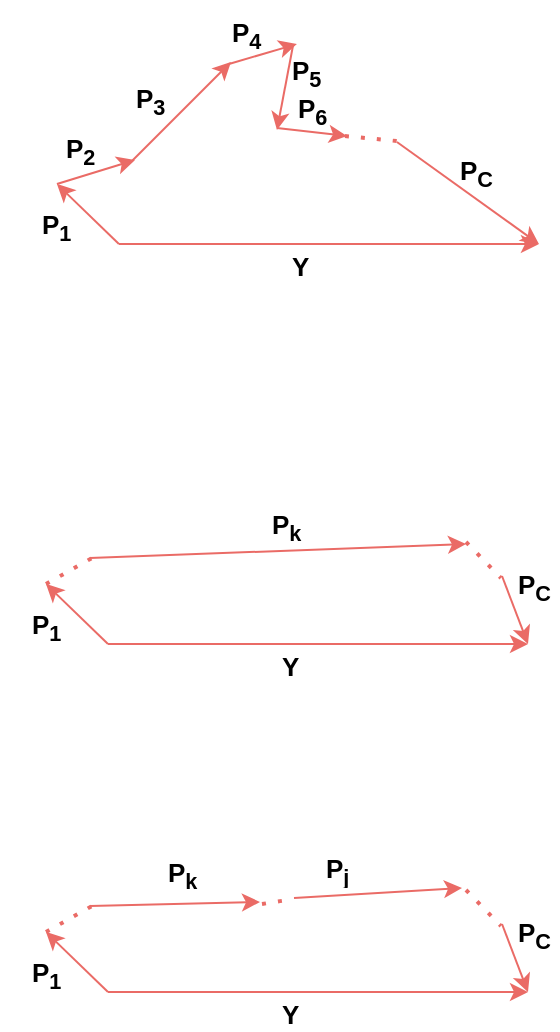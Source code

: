 <mxfile version="20.6.0" type="github">
  <diagram id="WfuZ3mFmaZbnHHpjd7_A" name="第 1 页">
    <mxGraphModel dx="715" dy="413" grid="0" gridSize="10" guides="1" tooltips="1" connect="1" arrows="1" fold="1" page="1" pageScale="1" pageWidth="827" pageHeight="1169" math="0" shadow="0">
      <root>
        <mxCell id="0" />
        <mxCell id="1" parent="0" />
        <mxCell id="Mz-O9ERdwm8rpj6mgalD-1" value="" style="endArrow=classic;html=1;strokeColor=#EA6B66;curved=1;" parent="1" edge="1">
          <mxGeometry width="50" height="50" relative="1" as="geometry">
            <mxPoint x="334.47" y="222" as="sourcePoint" />
            <mxPoint x="544.47" y="222" as="targetPoint" />
          </mxGeometry>
        </mxCell>
        <mxCell id="Mz-O9ERdwm8rpj6mgalD-2" value="" style="endArrow=classic;html=1;rounded=0;strokeWidth=1;strokeColor=none;" parent="1" edge="1">
          <mxGeometry width="50" height="50" relative="1" as="geometry">
            <mxPoint x="335.47" y="223" as="sourcePoint" />
            <mxPoint x="287.47" y="169" as="targetPoint" />
          </mxGeometry>
        </mxCell>
        <mxCell id="Mz-O9ERdwm8rpj6mgalD-3" value="" style="endArrow=classic;html=1;rounded=0;strokeColor=#EA6B66;" parent="1" edge="1">
          <mxGeometry width="50" height="50" relative="1" as="geometry">
            <mxPoint x="334.47" y="222" as="sourcePoint" />
            <mxPoint x="303.47" y="192" as="targetPoint" />
          </mxGeometry>
        </mxCell>
        <mxCell id="Mz-O9ERdwm8rpj6mgalD-4" value="" style="endArrow=classic;html=1;rounded=1;startArrow=none;startFill=0;strokeColor=#EA6B66;" parent="1" edge="1">
          <mxGeometry width="50" height="50" relative="1" as="geometry">
            <mxPoint x="303.47" y="192" as="sourcePoint" />
            <mxPoint x="342.47" y="180" as="targetPoint" />
          </mxGeometry>
        </mxCell>
        <mxCell id="Mz-O9ERdwm8rpj6mgalD-5" value="" style="endArrow=classic;html=1;rounded=0;strokeColor=#EA6B66;strokeWidth=1;" parent="1" edge="1">
          <mxGeometry width="50" height="50" relative="1" as="geometry">
            <mxPoint x="340.47" y="181" as="sourcePoint" />
            <mxPoint x="390.47" y="131" as="targetPoint" />
          </mxGeometry>
        </mxCell>
        <mxCell id="Mz-O9ERdwm8rpj6mgalD-6" value="" style="endArrow=classic;html=1;rounded=1;strokeColor=#EA6B66;strokeWidth=1;" parent="1" edge="1">
          <mxGeometry width="50" height="50" relative="1" as="geometry">
            <mxPoint x="389.47" y="132" as="sourcePoint" />
            <mxPoint x="423.47" y="122" as="targetPoint" />
          </mxGeometry>
        </mxCell>
        <mxCell id="Mz-O9ERdwm8rpj6mgalD-7" value="" style="endArrow=classic;html=1;rounded=1;strokeColor=#EA6B66;strokeWidth=1;" parent="1" edge="1">
          <mxGeometry width="50" height="50" relative="1" as="geometry">
            <mxPoint x="421.47" y="123" as="sourcePoint" />
            <mxPoint x="413.47" y="165" as="targetPoint" />
          </mxGeometry>
        </mxCell>
        <mxCell id="Mz-O9ERdwm8rpj6mgalD-8" value="" style="endArrow=classic;html=1;rounded=1;strokeColor=#EA6B66;strokeWidth=1;" parent="1" edge="1">
          <mxGeometry width="50" height="50" relative="1" as="geometry">
            <mxPoint x="413.47" y="164" as="sourcePoint" />
            <mxPoint x="448.47" y="168" as="targetPoint" />
          </mxGeometry>
        </mxCell>
        <mxCell id="Mz-O9ERdwm8rpj6mgalD-9" value="" style="endArrow=none;dashed=1;html=1;dashPattern=1 3;strokeWidth=2;rounded=1;strokeColor=#EA6B66;" parent="1" edge="1">
          <mxGeometry width="50" height="50" relative="1" as="geometry">
            <mxPoint x="447.47" y="168" as="sourcePoint" />
            <mxPoint x="478.47" y="171" as="targetPoint" />
          </mxGeometry>
        </mxCell>
        <mxCell id="Mz-O9ERdwm8rpj6mgalD-10" value="" style="endArrow=classic;html=1;rounded=1;strokeColor=#EA6B66;strokeWidth=1;" parent="1" edge="1">
          <mxGeometry width="50" height="50" relative="1" as="geometry">
            <mxPoint x="473.47" y="171" as="sourcePoint" />
            <mxPoint x="544.47" y="222" as="targetPoint" />
          </mxGeometry>
        </mxCell>
        <mxCell id="Mz-O9ERdwm8rpj6mgalD-23" value="&lt;h1 style=&quot;font-size: 13px;&quot;&gt;P&lt;sub style=&quot;&quot;&gt;1&lt;/sub&gt;&lt;/h1&gt;" style="text;html=1;strokeColor=none;fillColor=none;spacing=5;spacingTop=-20;whiteSpace=wrap;overflow=hidden;rounded=0;align=left;" parent="1" vertex="1">
          <mxGeometry x="291.47" y="206" width="25" height="17" as="geometry" />
        </mxCell>
        <mxCell id="Mz-O9ERdwm8rpj6mgalD-24" value="&lt;h1 style=&quot;font-size: 13px;&quot;&gt;P&lt;sub style=&quot;&quot;&gt;2&lt;/sub&gt;&lt;/h1&gt;" style="text;html=1;strokeColor=none;fillColor=none;spacing=5;spacingTop=-20;whiteSpace=wrap;overflow=hidden;rounded=0;align=left;" parent="1" vertex="1">
          <mxGeometry x="303.47" y="168" width="25" height="17" as="geometry" />
        </mxCell>
        <mxCell id="Mz-O9ERdwm8rpj6mgalD-29" value="&lt;h1 style=&quot;font-size: 13px;&quot;&gt;P&lt;sub style=&quot;&quot;&gt;3&lt;/sub&gt;&lt;/h1&gt;" style="text;html=1;strokeColor=none;fillColor=none;spacing=5;spacingTop=-20;whiteSpace=wrap;overflow=hidden;rounded=0;align=left;" parent="1" vertex="1">
          <mxGeometry x="338.47" y="143" width="25" height="17" as="geometry" />
        </mxCell>
        <mxCell id="Mz-O9ERdwm8rpj6mgalD-30" value="&lt;h1 style=&quot;font-size: 13px;&quot;&gt;P&lt;sub style=&quot;&quot;&gt;4&lt;/sub&gt;&lt;/h1&gt;" style="text;html=1;strokeColor=none;fillColor=none;spacing=5;spacingTop=-20;whiteSpace=wrap;overflow=hidden;rounded=0;align=left;" parent="1" vertex="1">
          <mxGeometry x="386.47" y="110" width="25" height="17" as="geometry" />
        </mxCell>
        <mxCell id="Mz-O9ERdwm8rpj6mgalD-31" value="&lt;h1 style=&quot;font-size: 13px;&quot;&gt;P&lt;sub style=&quot;&quot;&gt;5&lt;/sub&gt;&lt;/h1&gt;" style="text;html=1;strokeColor=none;fillColor=none;spacing=5;spacingTop=-20;whiteSpace=wrap;overflow=hidden;rounded=0;align=left;" parent="1" vertex="1">
          <mxGeometry x="416.47" y="129" width="25" height="17" as="geometry" />
        </mxCell>
        <mxCell id="Mz-O9ERdwm8rpj6mgalD-32" value="&lt;h1 style=&quot;font-size: 13px;&quot;&gt;P&lt;sub style=&quot;&quot;&gt;6&lt;/sub&gt;&lt;/h1&gt;" style="text;html=1;strokeColor=none;fillColor=none;spacing=5;spacingTop=-20;whiteSpace=wrap;overflow=hidden;rounded=0;align=left;" parent="1" vertex="1">
          <mxGeometry x="419.47" y="148" width="25" height="17" as="geometry" />
        </mxCell>
        <mxCell id="Mz-O9ERdwm8rpj6mgalD-33" value="&lt;h1 style=&quot;font-size: 13px;&quot;&gt;P&lt;sub style=&quot;&quot;&gt;C&lt;/sub&gt;&lt;/h1&gt;" style="text;html=1;strokeColor=none;fillColor=none;spacing=5;spacingTop=-20;whiteSpace=wrap;overflow=hidden;rounded=0;align=left;" parent="1" vertex="1">
          <mxGeometry x="500.47" y="179" width="25" height="17" as="geometry" />
        </mxCell>
        <mxCell id="Mz-O9ERdwm8rpj6mgalD-34" value="&lt;h1 style=&quot;font-size: 13px;&quot;&gt;Y&lt;/h1&gt;" style="text;html=1;strokeColor=none;fillColor=none;spacing=5;spacingTop=-20;whiteSpace=wrap;overflow=hidden;rounded=0;align=left;" parent="1" vertex="1">
          <mxGeometry x="416.47" y="226.78" width="17" height="14" as="geometry" />
        </mxCell>
        <mxCell id="Mz-O9ERdwm8rpj6mgalD-35" value="" style="endArrow=classic;html=1;strokeColor=#EA6B66;curved=1;" parent="1" edge="1">
          <mxGeometry width="50" height="50" relative="1" as="geometry">
            <mxPoint x="329.0" y="422" as="sourcePoint" />
            <mxPoint x="539.0" y="422" as="targetPoint" />
          </mxGeometry>
        </mxCell>
        <mxCell id="Mz-O9ERdwm8rpj6mgalD-36" value="" style="endArrow=classic;html=1;rounded=0;strokeWidth=1;strokeColor=none;" parent="1" edge="1">
          <mxGeometry width="50" height="50" relative="1" as="geometry">
            <mxPoint x="330" y="423.0" as="sourcePoint" />
            <mxPoint x="282" y="369.0" as="targetPoint" />
          </mxGeometry>
        </mxCell>
        <mxCell id="Mz-O9ERdwm8rpj6mgalD-37" value="" style="endArrow=classic;html=1;rounded=0;strokeColor=#EA6B66;" parent="1" edge="1">
          <mxGeometry width="50" height="50" relative="1" as="geometry">
            <mxPoint x="329.0" y="422" as="sourcePoint" />
            <mxPoint x="298" y="392" as="targetPoint" />
          </mxGeometry>
        </mxCell>
        <mxCell id="Mz-O9ERdwm8rpj6mgalD-43" value="" style="endArrow=none;dashed=1;html=1;dashPattern=1 3;strokeWidth=2;rounded=1;strokeColor=#EA6B66;" parent="1" edge="1">
          <mxGeometry width="50" height="50" relative="1" as="geometry">
            <mxPoint x="508" y="371" as="sourcePoint" />
            <mxPoint x="525.47" y="389" as="targetPoint" />
          </mxGeometry>
        </mxCell>
        <mxCell id="Mz-O9ERdwm8rpj6mgalD-44" value="" style="endArrow=classic;html=1;rounded=1;strokeColor=#EA6B66;strokeWidth=1;" parent="1" edge="1">
          <mxGeometry width="50" height="50" relative="1" as="geometry">
            <mxPoint x="526" y="388" as="sourcePoint" />
            <mxPoint x="539.0" y="422" as="targetPoint" />
          </mxGeometry>
        </mxCell>
        <mxCell id="Mz-O9ERdwm8rpj6mgalD-45" value="&lt;h1 style=&quot;font-size: 13px;&quot;&gt;P&lt;sub style=&quot;&quot;&gt;1&lt;/sub&gt;&lt;/h1&gt;" style="text;html=1;strokeColor=none;fillColor=none;spacing=5;spacingTop=-20;whiteSpace=wrap;overflow=hidden;rounded=0;align=left;" parent="1" vertex="1">
          <mxGeometry x="286" y="406" width="25" height="17" as="geometry" />
        </mxCell>
        <mxCell id="Mz-O9ERdwm8rpj6mgalD-51" value="&lt;h1 style=&quot;font-size: 13px;&quot;&gt;P&lt;sub style=&quot;&quot;&gt;C&lt;/sub&gt;&lt;/h1&gt;" style="text;html=1;strokeColor=none;fillColor=none;spacing=5;spacingTop=-20;whiteSpace=wrap;overflow=hidden;rounded=0;align=left;" parent="1" vertex="1">
          <mxGeometry x="529" y="386" width="25" height="17" as="geometry" />
        </mxCell>
        <mxCell id="Mz-O9ERdwm8rpj6mgalD-52" value="&lt;h1 style=&quot;font-size: 13px;&quot;&gt;Y&lt;/h1&gt;" style="text;html=1;strokeColor=none;fillColor=none;spacing=5;spacingTop=-20;whiteSpace=wrap;overflow=hidden;rounded=0;align=left;" parent="1" vertex="1">
          <mxGeometry x="411" y="426.78" width="17" height="14" as="geometry" />
        </mxCell>
        <mxCell id="Mz-O9ERdwm8rpj6mgalD-53" value="" style="endArrow=none;dashed=1;html=1;dashPattern=1 3;strokeWidth=2;rounded=1;strokeColor=#EA6B66;" parent="1" edge="1">
          <mxGeometry width="50" height="50" relative="1" as="geometry">
            <mxPoint x="298" y="392" as="sourcePoint" />
            <mxPoint x="321" y="379" as="targetPoint" />
          </mxGeometry>
        </mxCell>
        <mxCell id="Mz-O9ERdwm8rpj6mgalD-54" value="" style="endArrow=classic;html=1;strokeColor=#EA6B66;curved=1;" parent="1" edge="1">
          <mxGeometry width="50" height="50" relative="1" as="geometry">
            <mxPoint x="319.97" y="379" as="sourcePoint" />
            <mxPoint x="508" y="372" as="targetPoint" />
          </mxGeometry>
        </mxCell>
        <mxCell id="Mz-O9ERdwm8rpj6mgalD-56" value="&lt;h1 style=&quot;font-size: 13px;&quot;&gt;P&lt;sub style=&quot;&quot;&gt;k&lt;/sub&gt;&lt;/h1&gt;" style="text;html=1;strokeColor=none;fillColor=none;spacing=5;spacingTop=-20;whiteSpace=wrap;overflow=hidden;rounded=0;align=left;" parent="1" vertex="1">
          <mxGeometry x="406" y="356" width="25" height="17" as="geometry" />
        </mxCell>
        <mxCell id="el_4l2FaYXIpmvED6yrz-12" value="" style="endArrow=classic;html=1;strokeColor=#EA6B66;curved=1;" edge="1" parent="1">
          <mxGeometry width="50" height="50" relative="1" as="geometry">
            <mxPoint x="329.0" y="596" as="sourcePoint" />
            <mxPoint x="539.0" y="596" as="targetPoint" />
          </mxGeometry>
        </mxCell>
        <mxCell id="el_4l2FaYXIpmvED6yrz-13" value="" style="endArrow=classic;html=1;rounded=0;strokeWidth=1;strokeColor=none;" edge="1" parent="1">
          <mxGeometry width="50" height="50" relative="1" as="geometry">
            <mxPoint x="330" y="597.0" as="sourcePoint" />
            <mxPoint x="282" y="543.0" as="targetPoint" />
          </mxGeometry>
        </mxCell>
        <mxCell id="el_4l2FaYXIpmvED6yrz-14" value="" style="endArrow=classic;html=1;rounded=0;strokeColor=#EA6B66;" edge="1" parent="1">
          <mxGeometry width="50" height="50" relative="1" as="geometry">
            <mxPoint x="329.0" y="596" as="sourcePoint" />
            <mxPoint x="298" y="566" as="targetPoint" />
          </mxGeometry>
        </mxCell>
        <mxCell id="el_4l2FaYXIpmvED6yrz-15" value="" style="endArrow=none;dashed=1;html=1;dashPattern=1 3;strokeWidth=2;rounded=1;strokeColor=#EA6B66;" edge="1" parent="1">
          <mxGeometry width="50" height="50" relative="1" as="geometry">
            <mxPoint x="508" y="545" as="sourcePoint" />
            <mxPoint x="525.47" y="563" as="targetPoint" />
          </mxGeometry>
        </mxCell>
        <mxCell id="el_4l2FaYXIpmvED6yrz-16" value="" style="endArrow=classic;html=1;rounded=1;strokeColor=#EA6B66;strokeWidth=1;" edge="1" parent="1">
          <mxGeometry width="50" height="50" relative="1" as="geometry">
            <mxPoint x="526" y="562" as="sourcePoint" />
            <mxPoint x="539.0" y="596" as="targetPoint" />
          </mxGeometry>
        </mxCell>
        <mxCell id="el_4l2FaYXIpmvED6yrz-17" value="&lt;h1 style=&quot;font-size: 13px;&quot;&gt;P&lt;sub style=&quot;&quot;&gt;1&lt;/sub&gt;&lt;/h1&gt;" style="text;html=1;strokeColor=none;fillColor=none;spacing=5;spacingTop=-20;whiteSpace=wrap;overflow=hidden;rounded=0;align=left;" vertex="1" parent="1">
          <mxGeometry x="286" y="580" width="25" height="17" as="geometry" />
        </mxCell>
        <mxCell id="el_4l2FaYXIpmvED6yrz-18" value="&lt;h1 style=&quot;font-size: 13px;&quot;&gt;P&lt;sub style=&quot;&quot;&gt;C&lt;/sub&gt;&lt;/h1&gt;" style="text;html=1;strokeColor=none;fillColor=none;spacing=5;spacingTop=-20;whiteSpace=wrap;overflow=hidden;rounded=0;align=left;" vertex="1" parent="1">
          <mxGeometry x="529" y="560" width="25" height="17" as="geometry" />
        </mxCell>
        <mxCell id="el_4l2FaYXIpmvED6yrz-19" value="&lt;h1 style=&quot;font-size: 13px;&quot;&gt;Y&lt;/h1&gt;" style="text;html=1;strokeColor=none;fillColor=none;spacing=5;spacingTop=-20;whiteSpace=wrap;overflow=hidden;rounded=0;align=left;" vertex="1" parent="1">
          <mxGeometry x="411" y="600.78" width="17" height="14" as="geometry" />
        </mxCell>
        <mxCell id="el_4l2FaYXIpmvED6yrz-20" value="" style="endArrow=none;dashed=1;html=1;dashPattern=1 3;strokeWidth=2;rounded=1;strokeColor=#EA6B66;" edge="1" parent="1">
          <mxGeometry width="50" height="50" relative="1" as="geometry">
            <mxPoint x="298" y="566" as="sourcePoint" />
            <mxPoint x="321" y="553" as="targetPoint" />
          </mxGeometry>
        </mxCell>
        <mxCell id="el_4l2FaYXIpmvED6yrz-21" value="" style="endArrow=classic;html=1;strokeColor=#EA6B66;curved=1;" edge="1" parent="1">
          <mxGeometry width="50" height="50" relative="1" as="geometry">
            <mxPoint x="319.97" y="553" as="sourcePoint" />
            <mxPoint x="405" y="551" as="targetPoint" />
          </mxGeometry>
        </mxCell>
        <mxCell id="el_4l2FaYXIpmvED6yrz-22" value="&lt;h1 style=&quot;font-size: 13px;&quot;&gt;P&lt;sub style=&quot;&quot;&gt;k&lt;/sub&gt;&lt;/h1&gt;" style="text;html=1;strokeColor=none;fillColor=none;spacing=5;spacingTop=-20;whiteSpace=wrap;overflow=hidden;rounded=0;align=left;" vertex="1" parent="1">
          <mxGeometry x="354" y="530" width="25" height="17" as="geometry" />
        </mxCell>
        <mxCell id="el_4l2FaYXIpmvED6yrz-25" value="" style="endArrow=classic;html=1;strokeColor=#EA6B66;curved=1;" edge="1" parent="1">
          <mxGeometry width="50" height="50" relative="1" as="geometry">
            <mxPoint x="422" y="549" as="sourcePoint" />
            <mxPoint x="506" y="544" as="targetPoint" />
          </mxGeometry>
        </mxCell>
        <mxCell id="el_4l2FaYXIpmvED6yrz-26" value="&lt;h1 style=&quot;font-size: 13px;&quot;&gt;P&lt;sub&gt;j&lt;/sub&gt;&lt;/h1&gt;" style="text;html=1;strokeColor=none;fillColor=none;spacing=5;spacingTop=-20;whiteSpace=wrap;overflow=hidden;rounded=0;align=left;" vertex="1" parent="1">
          <mxGeometry x="433.47" y="528" width="38.53" height="16" as="geometry" />
        </mxCell>
        <mxCell id="el_4l2FaYXIpmvED6yrz-27" value="" style="endArrow=none;dashed=1;html=1;dashPattern=1 3;strokeWidth=2;rounded=1;strokeColor=#EA6B66;" edge="1" parent="1">
          <mxGeometry width="50" height="50" relative="1" as="geometry">
            <mxPoint x="406" y="552" as="sourcePoint" />
            <mxPoint x="421.53" y="550" as="targetPoint" />
            <Array as="points">
              <mxPoint x="418.53" y="550" />
            </Array>
          </mxGeometry>
        </mxCell>
      </root>
    </mxGraphModel>
  </diagram>
</mxfile>
